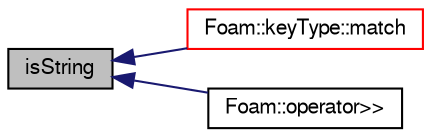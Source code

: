 digraph "isString"
{
  bgcolor="transparent";
  edge [fontname="FreeSans",fontsize="10",labelfontname="FreeSans",labelfontsize="10"];
  node [fontname="FreeSans",fontsize="10",shape=record];
  rankdir="LR";
  Node549 [label="isString",height=0.2,width=0.4,color="black", fillcolor="grey75", style="filled", fontcolor="black"];
  Node549 -> Node550 [dir="back",color="midnightblue",fontsize="10",style="solid",fontname="FreeSans"];
  Node550 [label="Foam::keyType::match",height=0.2,width=0.4,color="red",URL="$a28238.html#abd43459799d1878613ea9acdeb2ba6c3",tooltip="Smart match as regular expression or as a string. "];
  Node549 -> Node552 [dir="back",color="midnightblue",fontsize="10",style="solid",fontname="FreeSans"];
  Node552 [label="Foam::operator\>\>",height=0.2,width=0.4,color="black",URL="$a21124.html#a1ca9f6b67cbe53a166cb681c4d5068d0"];
}
